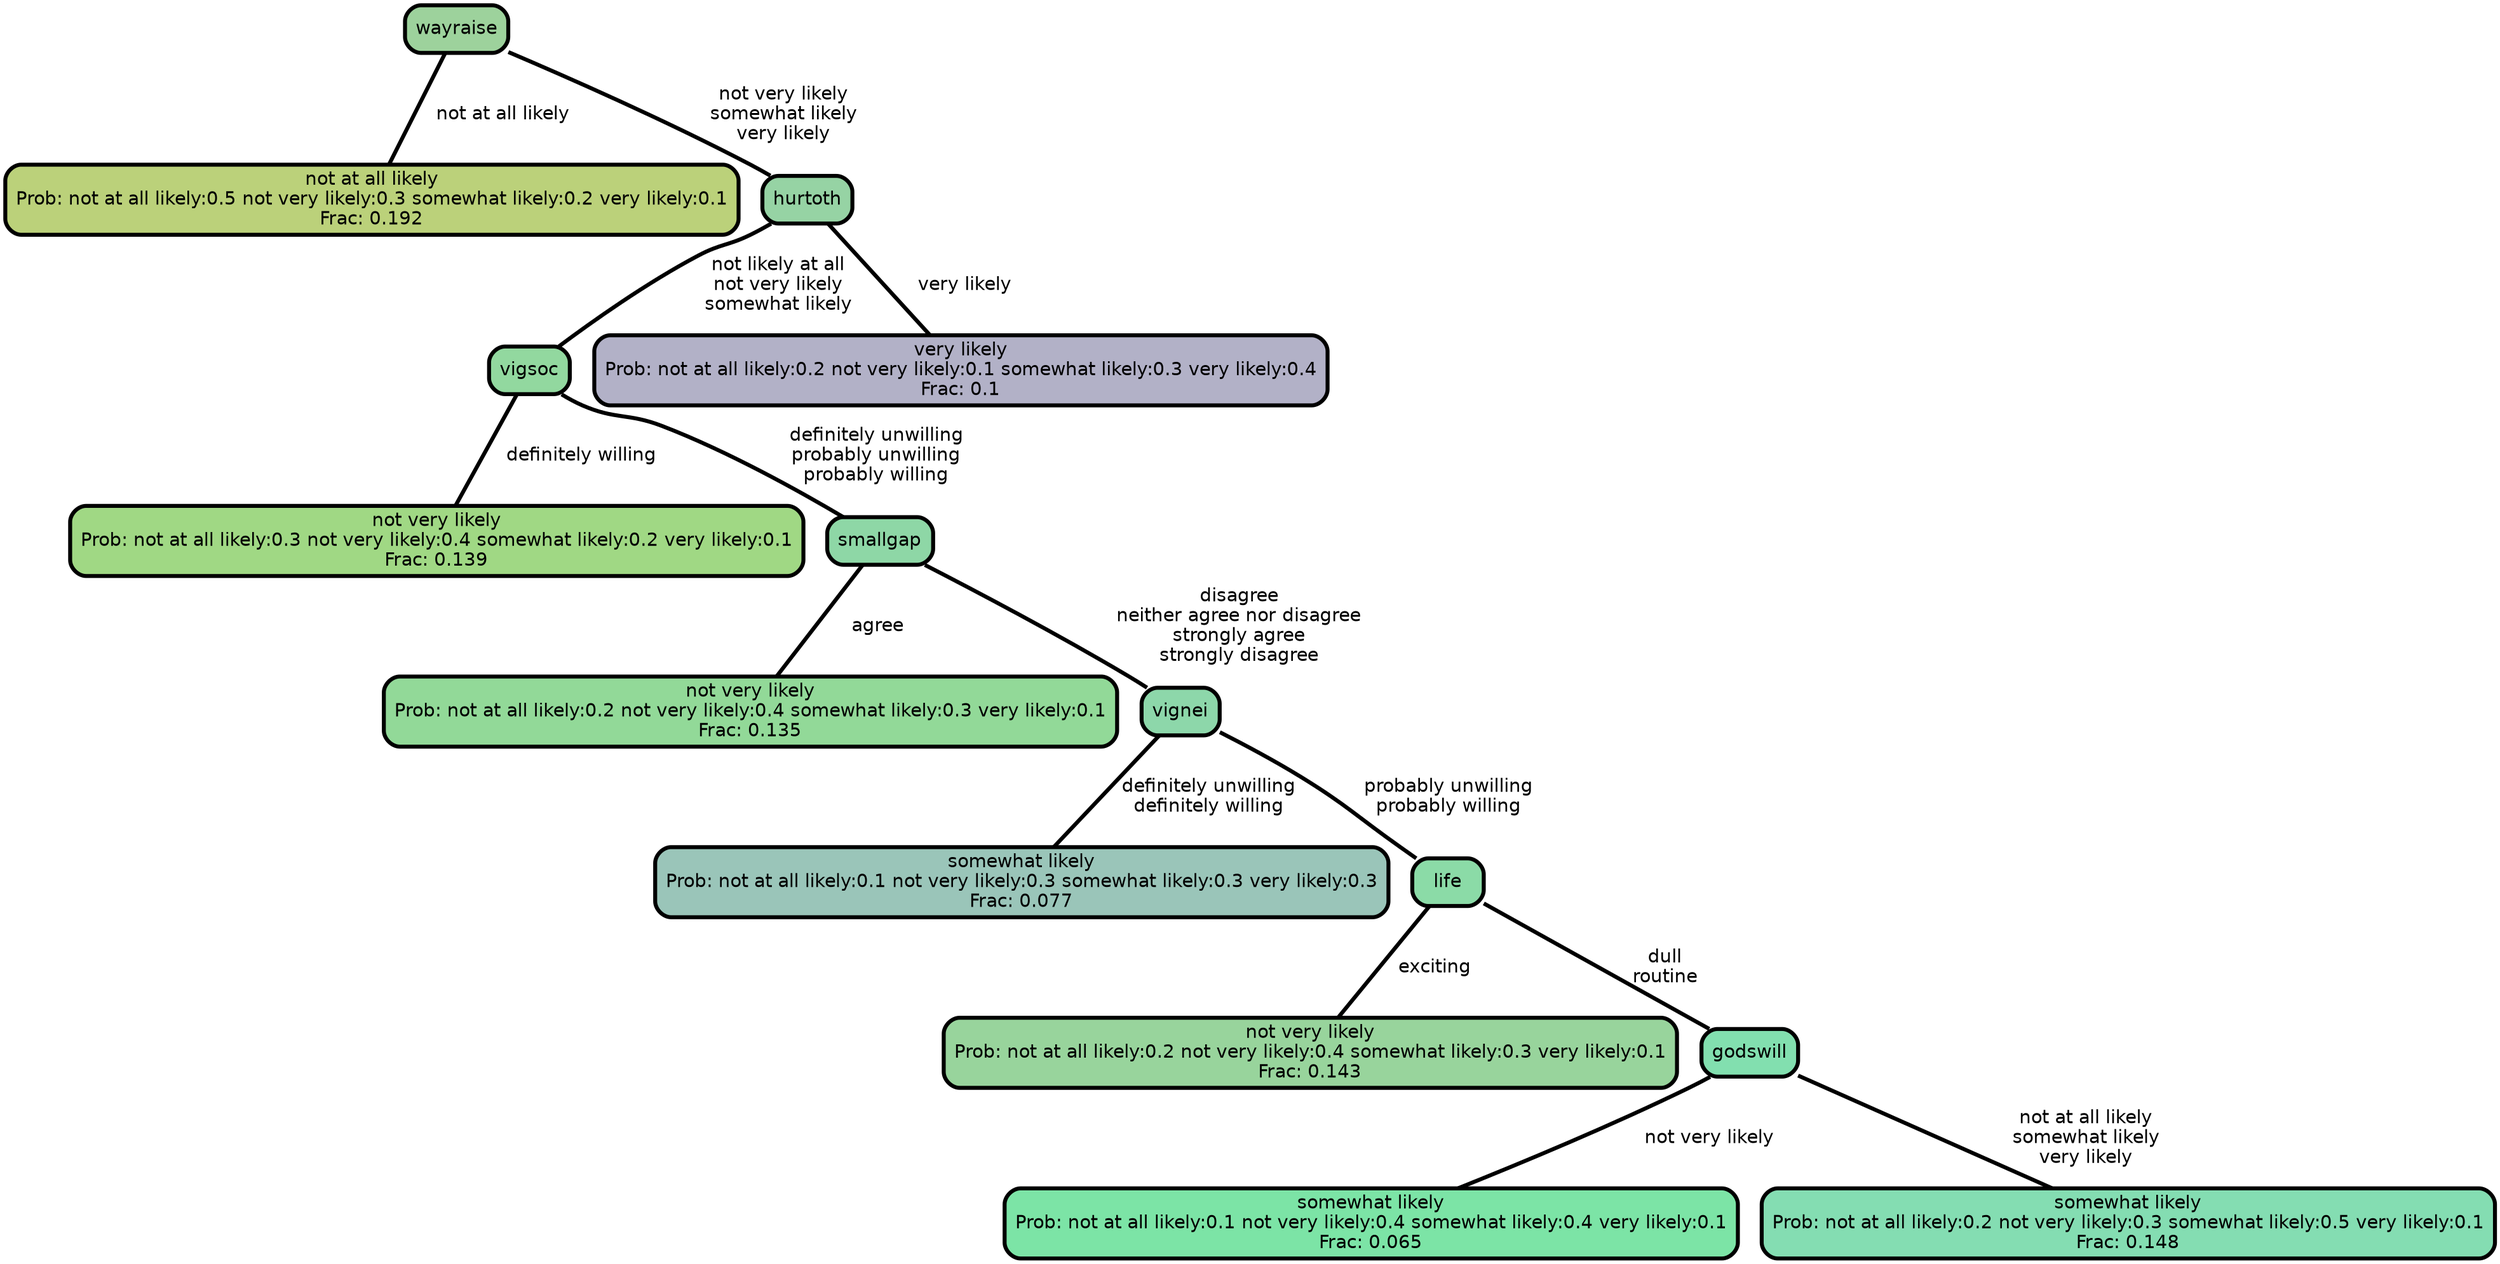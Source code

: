 graph Tree {
node [shape=box, style="filled, rounded",color="black",penwidth="3",fontcolor="black",                 fontname=helvetica] ;
graph [ranksep="0 equally", splines=straight,                 bgcolor=transparent, dpi=200] ;
edge [fontname=helvetica, color=black] ;
0 [label="not at all likely
Prob: not at all likely:0.5 not very likely:0.3 somewhat likely:0.2 very likely:0.1
Frac: 0.192", fillcolor="#bbd17a"] ;
1 [label="wayraise", fillcolor="#9dd29c"] ;
2 [label="not very likely
Prob: not at all likely:0.3 not very likely:0.4 somewhat likely:0.2 very likely:0.1
Frac: 0.139", fillcolor="#a0d884"] ;
3 [label="vigsoc", fillcolor="#92d89f"] ;
4 [label="not very likely
Prob: not at all likely:0.2 not very likely:0.4 somewhat likely:0.3 very likely:0.1
Frac: 0.135", fillcolor="#92d998"] ;
5 [label="smallgap", fillcolor="#8ed7a6"] ;
6 [label="somewhat likely
Prob: not at all likely:0.1 not very likely:0.3 somewhat likely:0.3 very likely:0.3
Frac: 0.077", fillcolor="#9ac5b9"] ;
7 [label="vignei", fillcolor="#8dd7aa"] ;
8 [label="not very likely
Prob: not at all likely:0.2 not very likely:0.4 somewhat likely:0.3 very likely:0.1
Frac: 0.143", fillcolor="#98d49c"] ;
9 [label="life", fillcolor="#8bdba7"] ;
10 [label="somewhat likely
Prob: not at all likely:0.1 not very likely:0.4 somewhat likely:0.4 very likely:0.1
Frac: 0.065", fillcolor="#7ce4a6"] ;
11 [label="godswill", fillcolor="#82dfaf"] ;
12 [label="somewhat likely
Prob: not at all likely:0.2 not very likely:0.3 somewhat likely:0.5 very likely:0.1
Frac: 0.148", fillcolor="#84ddb2"] ;
13 [label="hurtoth", fillcolor="#96d3a4"] ;
14 [label="very likely
Prob: not at all likely:0.2 not very likely:0.1 somewhat likely:0.3 very likely:0.4
Frac: 0.1", fillcolor="#b2b1c7"] ;
1 -- 0 [label=" not at all likely",penwidth=3] ;
1 -- 13 [label=" not very likely\n somewhat likely\n very likely",penwidth=3] ;
3 -- 2 [label=" definitely willing",penwidth=3] ;
3 -- 5 [label=" definitely unwilling\n probably unwilling\n probably willing",penwidth=3] ;
5 -- 4 [label=" agree",penwidth=3] ;
5 -- 7 [label=" disagree\n neither agree nor disagree\n strongly agree\n strongly disagree",penwidth=3] ;
7 -- 6 [label=" definitely unwilling\n definitely willing",penwidth=3] ;
7 -- 9 [label=" probably unwilling\n probably willing",penwidth=3] ;
9 -- 8 [label=" exciting",penwidth=3] ;
9 -- 11 [label=" dull\n routine",penwidth=3] ;
11 -- 10 [label=" not very likely",penwidth=3] ;
11 -- 12 [label=" not at all likely\n somewhat likely\n very likely",penwidth=3] ;
13 -- 3 [label=" not likely at all\n not very likely\n somewhat likely",penwidth=3] ;
13 -- 14 [label=" very likely",penwidth=3] ;
{rank = same;}}